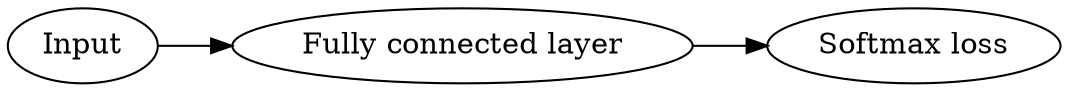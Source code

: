 digraph LogReg {
	rankdir=LR;
	"Input" -> "Fully connected layer";
	"Fully connected layer" -> "Softmax loss";
}